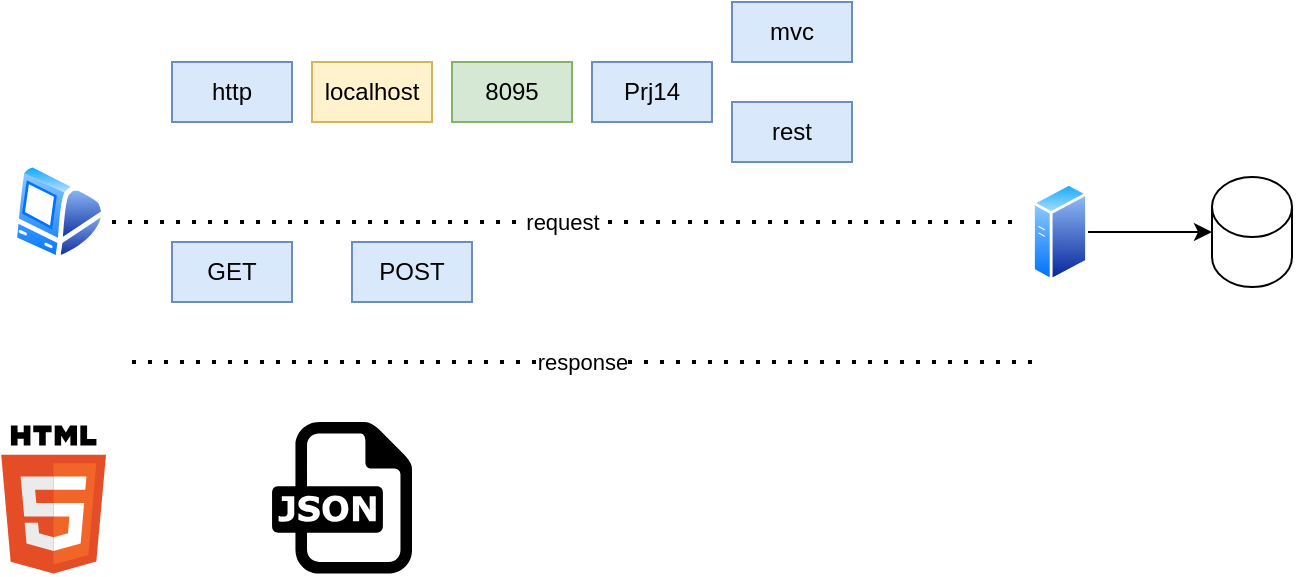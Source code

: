 <mxfile version="17.2.5" type="device"><diagram id="OUFMwXfnkAT7KuVIh-rM" name="Page-1"><mxGraphModel dx="1015" dy="752" grid="1" gridSize="10" guides="1" tooltips="1" connect="1" arrows="1" fold="1" page="1" pageScale="1" pageWidth="827" pageHeight="1169" math="0" shadow="0"><root><mxCell id="0"/><mxCell id="1" parent="0"/><mxCell id="rtWNLYJqMfZBSMYfSNMQ-1" value="request" style="endArrow=none;dashed=1;html=1;dashPattern=1 3;strokeWidth=2;rounded=0;" edge="1" parent="1"><mxGeometry width="50" height="50" relative="1" as="geometry"><mxPoint x="160" y="150" as="sourcePoint"/><mxPoint x="610" y="150" as="targetPoint"/></mxGeometry></mxCell><mxCell id="rtWNLYJqMfZBSMYfSNMQ-2" value="" style="aspect=fixed;perimeter=ellipsePerimeter;html=1;align=center;shadow=0;dashed=0;spacingTop=3;image;image=img/lib/active_directory/mac_client.svg;" vertex="1" parent="1"><mxGeometry x="110" y="120" width="47" height="50" as="geometry"/></mxCell><mxCell id="rtWNLYJqMfZBSMYfSNMQ-14" value="" style="edgeStyle=orthogonalEdgeStyle;rounded=0;orthogonalLoop=1;jettySize=auto;html=1;" edge="1" parent="1" source="rtWNLYJqMfZBSMYfSNMQ-3" target="rtWNLYJqMfZBSMYfSNMQ-13"><mxGeometry relative="1" as="geometry"/></mxCell><mxCell id="rtWNLYJqMfZBSMYfSNMQ-3" value="" style="aspect=fixed;perimeter=ellipsePerimeter;html=1;align=center;shadow=0;dashed=0;spacingTop=3;image;image=img/lib/active_directory/generic_server.svg;" vertex="1" parent="1"><mxGeometry x="620" y="130" width="28.0" height="50" as="geometry"/></mxCell><mxCell id="rtWNLYJqMfZBSMYfSNMQ-4" value="http" style="text;html=1;strokeColor=#6c8ebf;fillColor=#dae8fc;align=center;verticalAlign=middle;whiteSpace=wrap;rounded=0;" vertex="1" parent="1"><mxGeometry x="190" y="70" width="60" height="30" as="geometry"/></mxCell><mxCell id="rtWNLYJqMfZBSMYfSNMQ-5" value="localhost" style="text;html=1;strokeColor=#d6b656;fillColor=#fff2cc;align=center;verticalAlign=middle;whiteSpace=wrap;rounded=0;" vertex="1" parent="1"><mxGeometry x="260" y="70" width="60" height="30" as="geometry"/></mxCell><mxCell id="rtWNLYJqMfZBSMYfSNMQ-6" value="8095" style="text;html=1;strokeColor=#82b366;fillColor=#d5e8d4;align=center;verticalAlign=middle;whiteSpace=wrap;rounded=0;" vertex="1" parent="1"><mxGeometry x="330" y="70" width="60" height="30" as="geometry"/></mxCell><mxCell id="rtWNLYJqMfZBSMYfSNMQ-7" value="Prj14" style="text;html=1;strokeColor=#6c8ebf;fillColor=#dae8fc;align=center;verticalAlign=middle;whiteSpace=wrap;rounded=0;" vertex="1" parent="1"><mxGeometry x="400" y="70" width="60" height="30" as="geometry"/></mxCell><mxCell id="rtWNLYJqMfZBSMYfSNMQ-8" value="mvc" style="text;html=1;strokeColor=#6c8ebf;fillColor=#dae8fc;align=center;verticalAlign=middle;whiteSpace=wrap;rounded=0;" vertex="1" parent="1"><mxGeometry x="470" y="40" width="60" height="30" as="geometry"/></mxCell><mxCell id="rtWNLYJqMfZBSMYfSNMQ-9" value="rest" style="text;html=1;strokeColor=#6c8ebf;fillColor=#dae8fc;align=center;verticalAlign=middle;whiteSpace=wrap;rounded=0;" vertex="1" parent="1"><mxGeometry x="470" y="90" width="60" height="30" as="geometry"/></mxCell><mxCell id="rtWNLYJqMfZBSMYfSNMQ-10" value="GET" style="text;html=1;strokeColor=#6c8ebf;fillColor=#dae8fc;align=center;verticalAlign=middle;whiteSpace=wrap;rounded=0;" vertex="1" parent="1"><mxGeometry x="190" y="160" width="60" height="30" as="geometry"/></mxCell><mxCell id="rtWNLYJqMfZBSMYfSNMQ-11" value="POST" style="text;html=1;strokeColor=#6c8ebf;fillColor=#dae8fc;align=center;verticalAlign=middle;whiteSpace=wrap;rounded=0;" vertex="1" parent="1"><mxGeometry x="280" y="160" width="60" height="30" as="geometry"/></mxCell><mxCell id="rtWNLYJqMfZBSMYfSNMQ-13" value="" style="shape=cylinder3;whiteSpace=wrap;html=1;boundedLbl=1;backgroundOutline=1;size=15;" vertex="1" parent="1"><mxGeometry x="710" y="127.5" width="40" height="55" as="geometry"/></mxCell><mxCell id="rtWNLYJqMfZBSMYfSNMQ-15" value="response" style="endArrow=none;dashed=1;html=1;dashPattern=1 3;strokeWidth=2;rounded=0;" edge="1" parent="1"><mxGeometry width="50" height="50" relative="1" as="geometry"><mxPoint x="170" y="220" as="sourcePoint"/><mxPoint x="620" y="220" as="targetPoint"/></mxGeometry></mxCell><mxCell id="rtWNLYJqMfZBSMYfSNMQ-17" value="" style="dashed=0;outlineConnect=0;html=1;align=center;labelPosition=center;verticalLabelPosition=bottom;verticalAlign=top;shape=mxgraph.weblogos.html5" vertex="1" parent="1"><mxGeometry x="104.6" y="251.8" width="52.4" height="74" as="geometry"/></mxCell><mxCell id="rtWNLYJqMfZBSMYfSNMQ-18" value="" style="dashed=0;outlineConnect=0;html=1;align=center;labelPosition=center;verticalLabelPosition=bottom;verticalAlign=top;shape=mxgraph.weblogos.json" vertex="1" parent="1"><mxGeometry x="240" y="250" width="70" height="75.8" as="geometry"/></mxCell><mxCell id="rtWNLYJqMfZBSMYfSNMQ-19" value="" style="shape=image;html=1;verticalAlign=top;verticalLabelPosition=bottom;labelBackgroundColor=#ffffff;imageAspect=0;aspect=fixed;image=https://cdn4.iconfinder.com/data/icons/scripting-and-programming-languages/512/js-128.png" vertex="1" parent="1"><mxGeometry x="180" y="263.9" width="48" height="48" as="geometry"/></mxCell></root></mxGraphModel></diagram></mxfile>